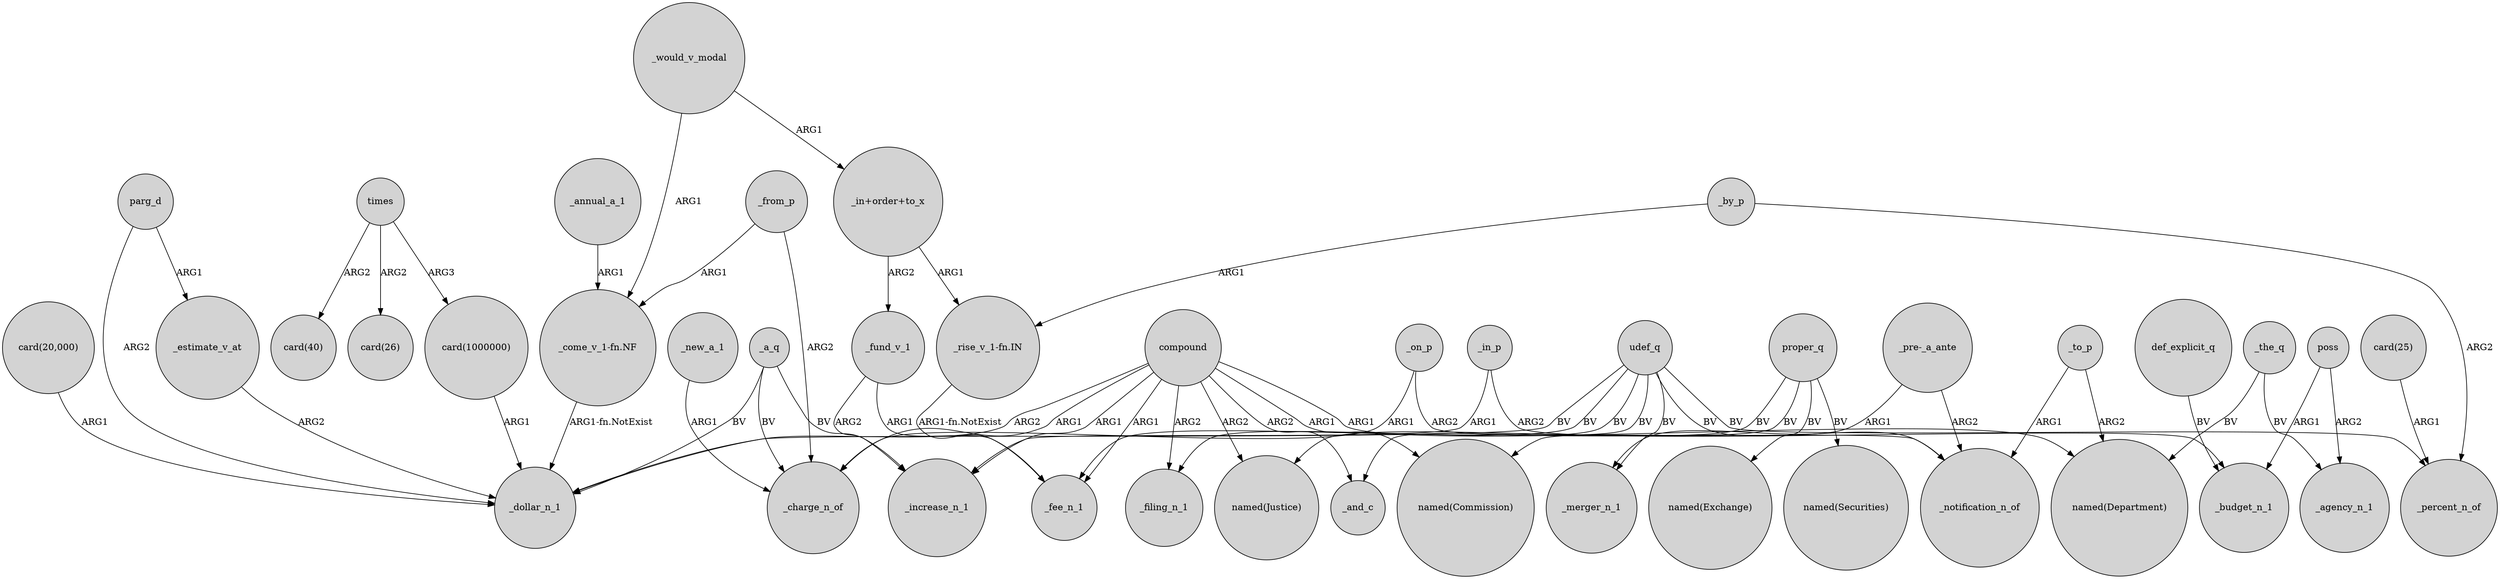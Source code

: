 digraph {
	node [shape=circle style=filled]
	_fund_v_1 -> _increase_n_1 [label=ARG2]
	_the_q -> _agency_n_1 [label=BV]
	"card(1000000)" -> _dollar_n_1 [label=ARG1]
	_fund_v_1 -> _fee_n_1 [label=ARG1]
	udef_q -> _filing_n_1 [label=BV]
	_a_q -> _increase_n_1 [label=BV]
	udef_q -> _fee_n_1 [label=BV]
	_on_p -> _charge_n_of [label=ARG1]
	compound -> "named(Commission)" [label=ARG1]
	_new_a_1 -> _charge_n_of [label=ARG1]
	proper_q -> "named(Commission)" [label=BV]
	times -> "card(40)" [label=ARG2]
	_annual_a_1 -> "_come_v_1-fn.NF" [label=ARG1]
	_estimate_v_at -> _dollar_n_1 [label=ARG2]
	def_explicit_q -> _budget_n_1 [label=BV]
	"card(25)" -> _percent_n_of [label=ARG1]
	times -> "card(26)" [label=ARG2]
	_a_q -> _charge_n_of [label=BV]
	_would_v_modal -> "_in+order+to_x" [label=ARG1]
	_by_p -> "_rise_v_1-fn.IN" [label=ARG1]
	proper_q -> "named(Exchange)" [label=BV]
	"_pre-_a_ante" -> _notification_n_of [label=ARG2]
	_a_q -> _dollar_n_1 [label=BV]
	_to_p -> _notification_n_of [label=ARG1]
	_by_p -> _percent_n_of [label=ARG2]
	_to_p -> "named(Department)" [label=ARG2]
	"_pre-_a_ante" -> _merger_n_1 [label=ARG1]
	"_rise_v_1-fn.IN" -> _fee_n_1 [label="ARG1-fn.NotExist"]
	"_in+order+to_x" -> "_rise_v_1-fn.IN" [label=ARG1]
	poss -> _budget_n_1 [label=ARG1]
	compound -> _and_c [label=ARG2]
	"card(20,000)" -> _dollar_n_1 [label=ARG1]
	proper_q -> "named(Justice)" [label=BV]
	times -> "card(1000000)" [label=ARG3]
	_from_p -> _charge_n_of [label=ARG2]
	compound -> _charge_n_of [label=ARG1]
	compound -> "named(Justice)" [label=ARG2]
	poss -> _agency_n_1 [label=ARG2]
	"_come_v_1-fn.NF" -> _dollar_n_1 [label="ARG1-fn.NotExist"]
	_the_q -> "named(Department)" [label=BV]
	proper_q -> "named(Securities)" [label=BV]
	_on_p -> _notification_n_of [label=ARG2]
	_in_p -> _budget_n_1 [label=ARG2]
	_from_p -> "_come_v_1-fn.NF" [label=ARG1]
	parg_d -> _dollar_n_1 [label=ARG2]
	parg_d -> _estimate_v_at [label=ARG1]
	udef_q -> _notification_n_of [label=BV]
	compound -> _filing_n_1 [label=ARG2]
	compound -> _increase_n_1 [label=ARG1]
	compound -> "named(Department)" [label=ARG1]
	udef_q -> _percent_n_of [label=BV]
	compound -> _dollar_n_1 [label=ARG2]
	udef_q -> _and_c [label=BV]
	"_in+order+to_x" -> _fund_v_1 [label=ARG2]
	udef_q -> _merger_n_1 [label=BV]
	compound -> _fee_n_1 [label=ARG1]
	_in_p -> _increase_n_1 [label=ARG1]
	udef_q -> _dollar_n_1 [label=BV]
	_would_v_modal -> "_come_v_1-fn.NF" [label=ARG1]
}
